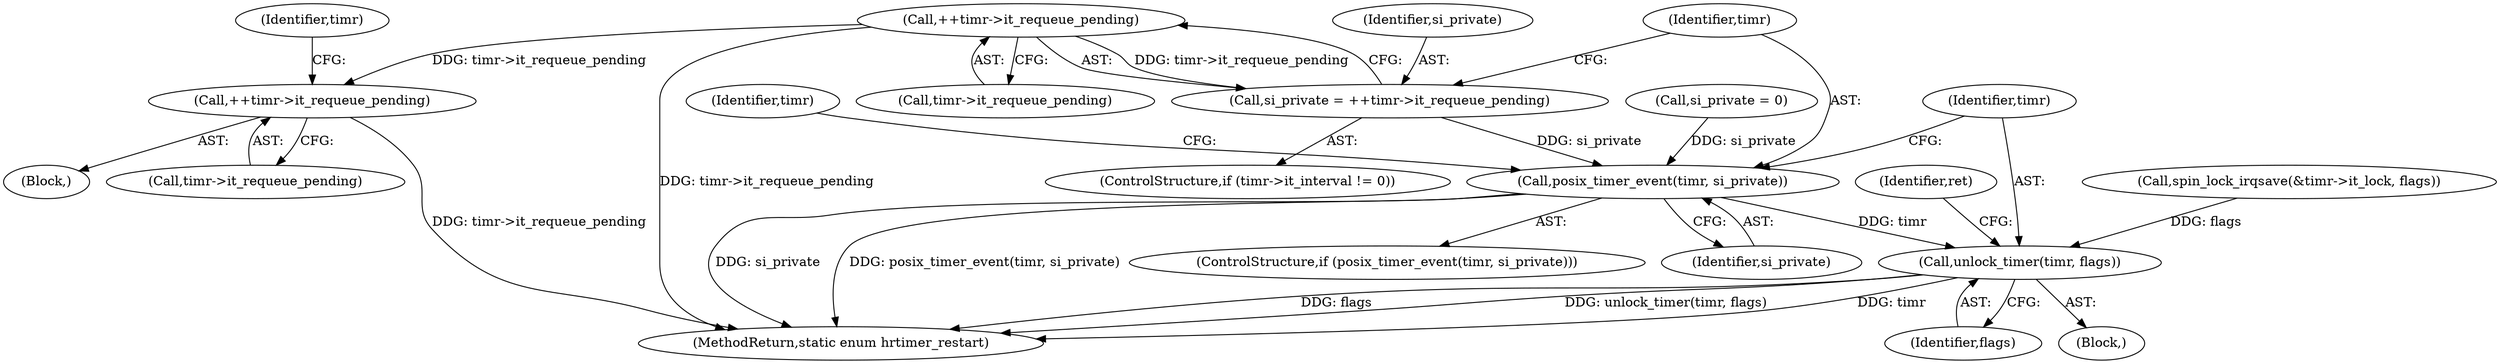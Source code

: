 digraph "0_linux_78c9c4dfbf8c04883941445a195276bb4bb92c76_4@pointer" {
"1000134" [label="(Call,++timr->it_requeue_pending)"];
"1000132" [label="(Call,si_private = ++timr->it_requeue_pending)"];
"1000139" [label="(Call,posix_timer_event(timr, si_private))"];
"1000195" [label="(Call,unlock_timer(timr, flags))"];
"1000186" [label="(Call,++timr->it_requeue_pending)"];
"1000199" [label="(Identifier,ret)"];
"1000149" [label="(Block,)"];
"1000139" [label="(Call,posix_timer_event(timr, si_private))"];
"1000200" [label="(MethodReturn,static enum hrtimer_restart)"];
"1000132" [label="(Call,si_private = ++timr->it_requeue_pending)"];
"1000134" [label="(Call,++timr->it_requeue_pending)"];
"1000115" [label="(Call,spin_lock_irqsave(&timr->it_lock, flags))"];
"1000140" [label="(Identifier,timr)"];
"1000104" [label="(Block,)"];
"1000126" [label="(ControlStructure,if (timr->it_interval != 0))"];
"1000186" [label="(Call,++timr->it_requeue_pending)"];
"1000141" [label="(Identifier,si_private)"];
"1000135" [label="(Call,timr->it_requeue_pending)"];
"1000133" [label="(Identifier,si_private)"];
"1000187" [label="(Call,timr->it_requeue_pending)"];
"1000192" [label="(Identifier,timr)"];
"1000196" [label="(Identifier,timr)"];
"1000138" [label="(ControlStructure,if (posix_timer_event(timr, si_private)))"];
"1000197" [label="(Identifier,flags)"];
"1000195" [label="(Call,unlock_timer(timr, flags))"];
"1000146" [label="(Identifier,timr)"];
"1000108" [label="(Call,si_private = 0)"];
"1000134" -> "1000132"  [label="AST: "];
"1000134" -> "1000135"  [label="CFG: "];
"1000135" -> "1000134"  [label="AST: "];
"1000132" -> "1000134"  [label="CFG: "];
"1000134" -> "1000200"  [label="DDG: timr->it_requeue_pending"];
"1000134" -> "1000132"  [label="DDG: timr->it_requeue_pending"];
"1000134" -> "1000186"  [label="DDG: timr->it_requeue_pending"];
"1000132" -> "1000126"  [label="AST: "];
"1000133" -> "1000132"  [label="AST: "];
"1000140" -> "1000132"  [label="CFG: "];
"1000132" -> "1000139"  [label="DDG: si_private"];
"1000139" -> "1000138"  [label="AST: "];
"1000139" -> "1000141"  [label="CFG: "];
"1000140" -> "1000139"  [label="AST: "];
"1000141" -> "1000139"  [label="AST: "];
"1000146" -> "1000139"  [label="CFG: "];
"1000196" -> "1000139"  [label="CFG: "];
"1000139" -> "1000200"  [label="DDG: si_private"];
"1000139" -> "1000200"  [label="DDG: posix_timer_event(timr, si_private)"];
"1000108" -> "1000139"  [label="DDG: si_private"];
"1000139" -> "1000195"  [label="DDG: timr"];
"1000195" -> "1000104"  [label="AST: "];
"1000195" -> "1000197"  [label="CFG: "];
"1000196" -> "1000195"  [label="AST: "];
"1000197" -> "1000195"  [label="AST: "];
"1000199" -> "1000195"  [label="CFG: "];
"1000195" -> "1000200"  [label="DDG: flags"];
"1000195" -> "1000200"  [label="DDG: unlock_timer(timr, flags)"];
"1000195" -> "1000200"  [label="DDG: timr"];
"1000115" -> "1000195"  [label="DDG: flags"];
"1000186" -> "1000149"  [label="AST: "];
"1000186" -> "1000187"  [label="CFG: "];
"1000187" -> "1000186"  [label="AST: "];
"1000192" -> "1000186"  [label="CFG: "];
"1000186" -> "1000200"  [label="DDG: timr->it_requeue_pending"];
}
